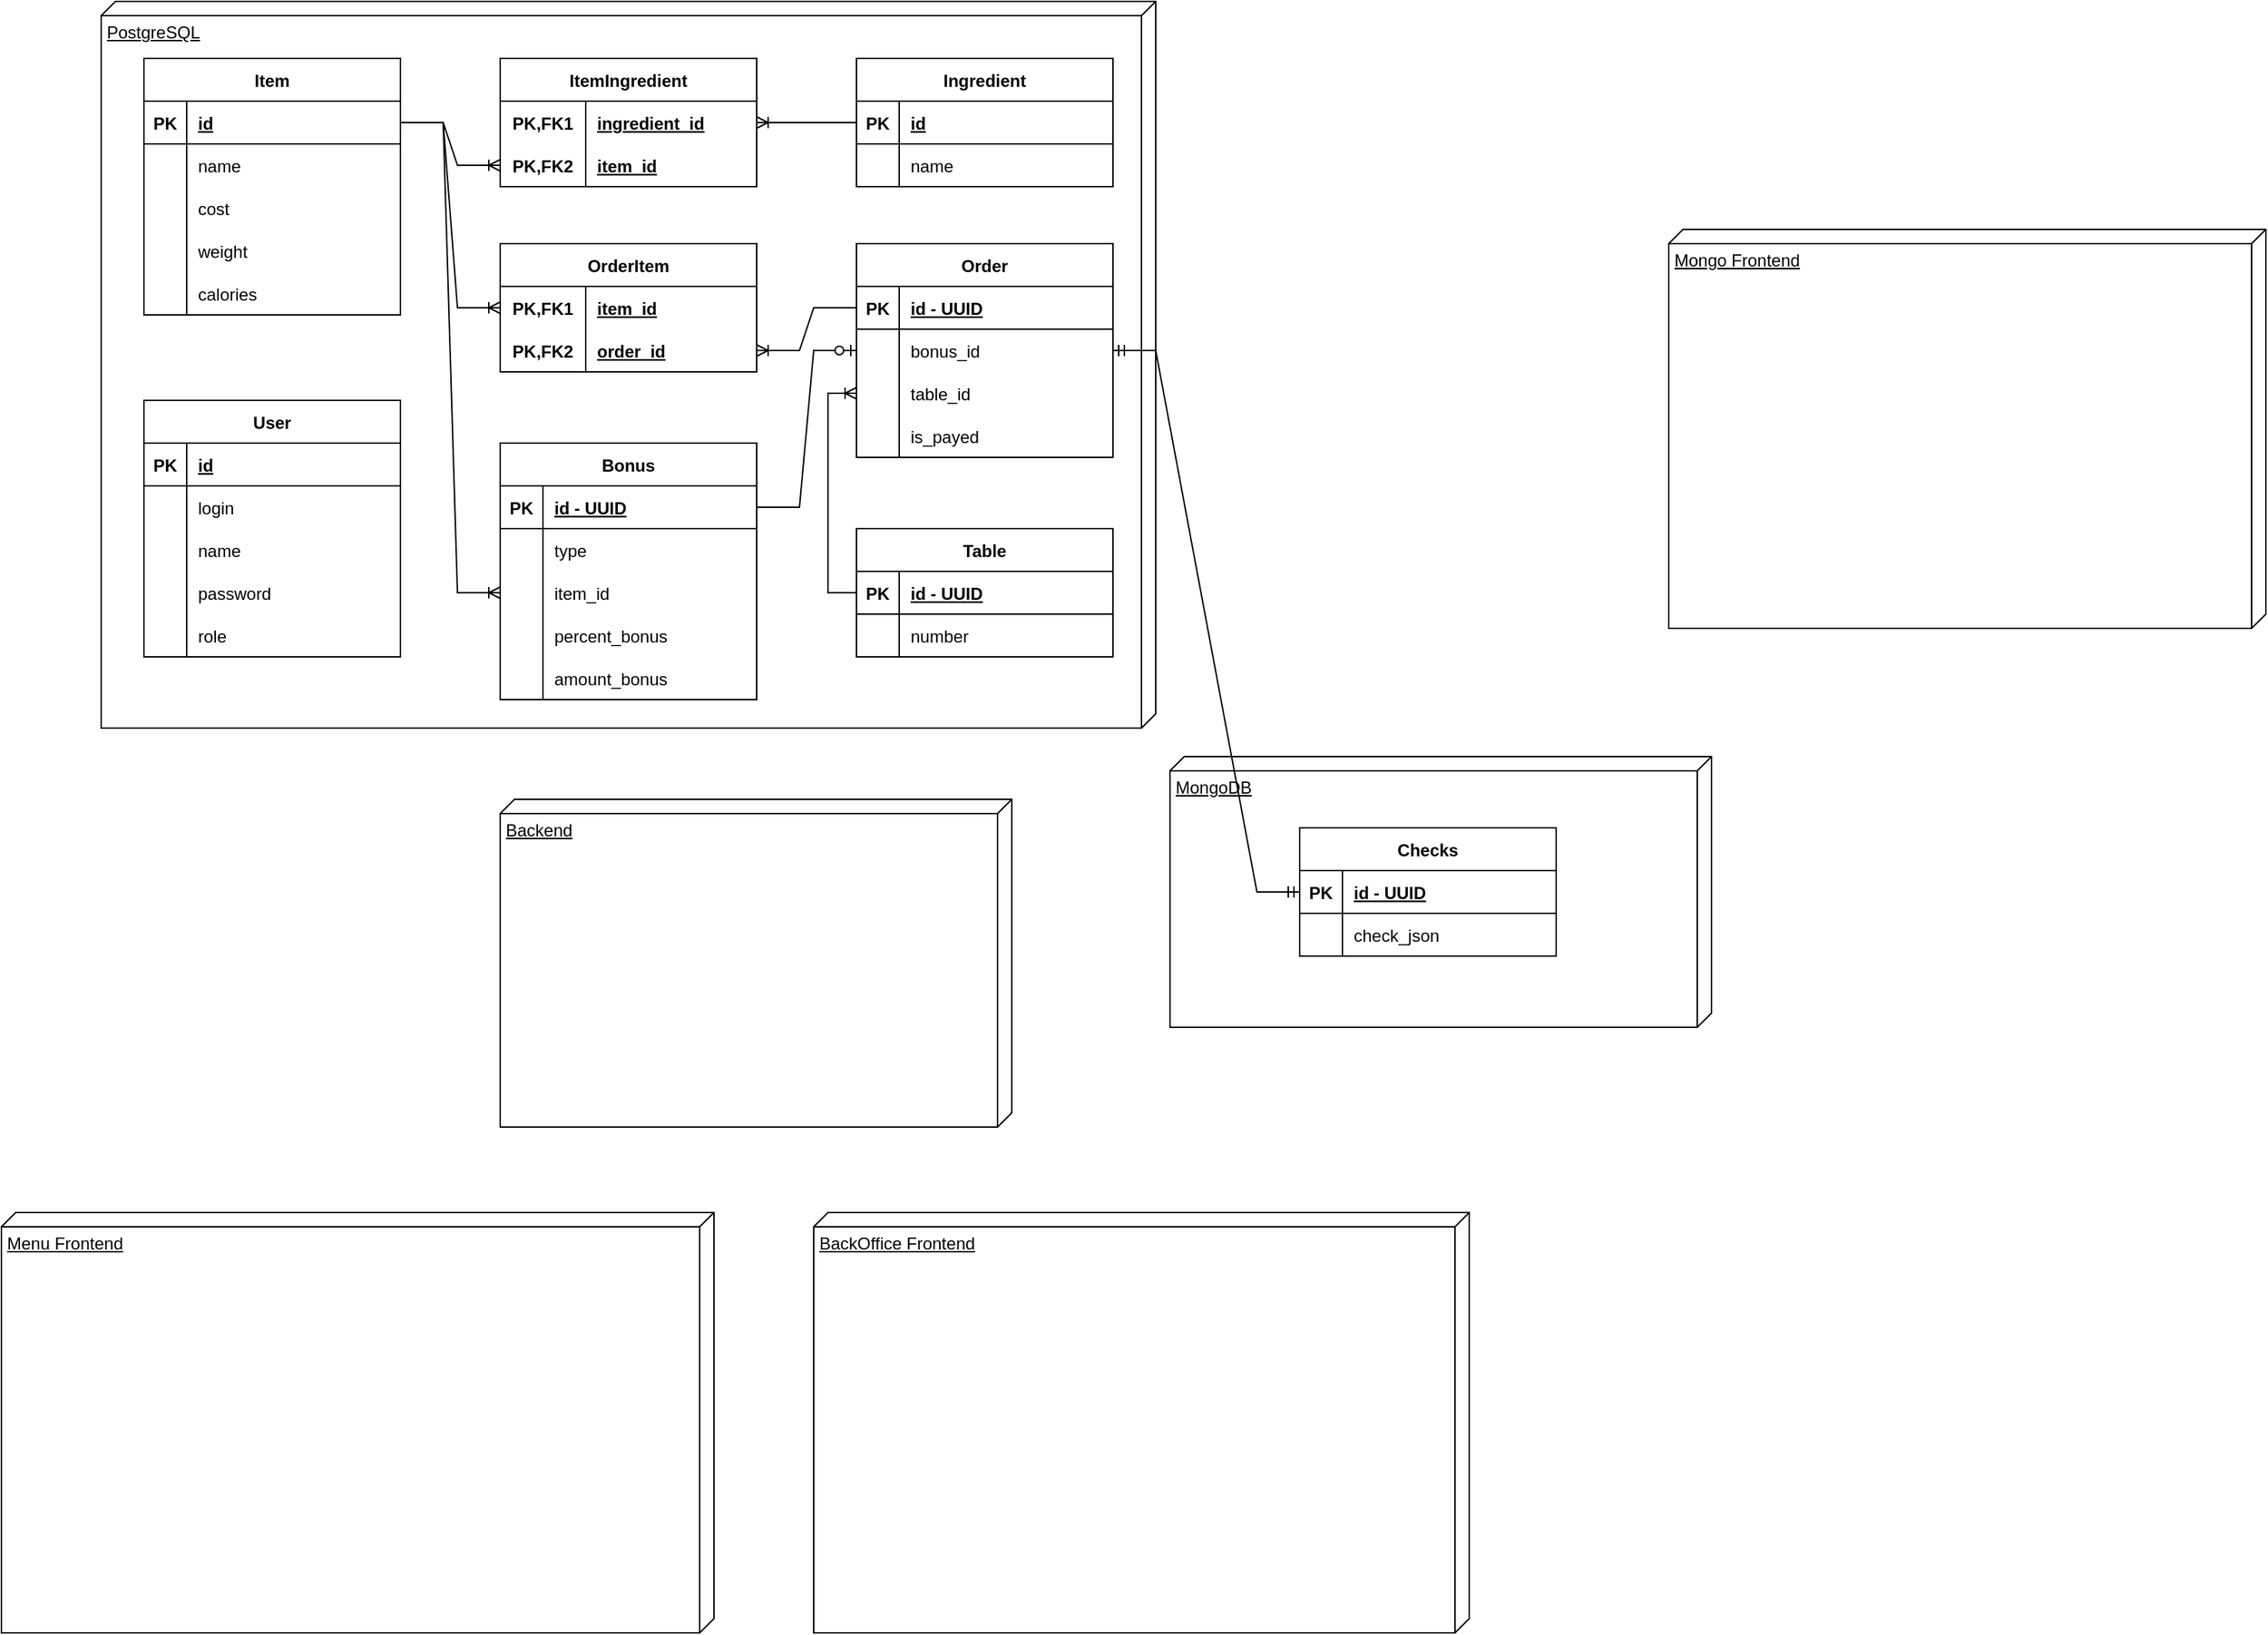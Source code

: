 <mxfile version="20.5.3" type="embed"><diagram id="2FuOuYbOKxJkxP3qoV5E" name="Страница 1"><mxGraphModel dx="1396" dy="2277" grid="1" gridSize="10" guides="1" tooltips="1" connect="1" arrows="1" fold="1" page="1" pageScale="1" pageWidth="827" pageHeight="1169" math="0" shadow="0"><root><mxCell id="0"/><mxCell id="1" parent="0"/><mxCell id="hY6MUc2JKNs0BSD6XdNP-185" value="PostgreSQL" style="verticalAlign=top;align=left;spacingTop=8;spacingLeft=2;spacingRight=12;shape=cube;size=10;direction=south;fontStyle=4;html=1;" parent="1" vertex="1"><mxGeometry x="90" y="-20" width="740" height="510" as="geometry"/></mxCell><mxCell id="hY6MUc2JKNs0BSD6XdNP-1" value="Item" style="shape=table;startSize=30;container=1;collapsible=1;childLayout=tableLayout;fixedRows=1;rowLines=0;fontStyle=1;align=center;resizeLast=1;" parent="1" vertex="1"><mxGeometry x="120" y="20" width="180" height="180" as="geometry"/></mxCell><mxCell id="hY6MUc2JKNs0BSD6XdNP-2" value="" style="shape=tableRow;horizontal=0;startSize=0;swimlaneHead=0;swimlaneBody=0;fillColor=none;collapsible=0;dropTarget=0;points=[[0,0.5],[1,0.5]];portConstraint=eastwest;top=0;left=0;right=0;bottom=1;" parent="hY6MUc2JKNs0BSD6XdNP-1" vertex="1"><mxGeometry y="30" width="180" height="30" as="geometry"/></mxCell><mxCell id="hY6MUc2JKNs0BSD6XdNP-3" value="PK" style="shape=partialRectangle;connectable=0;fillColor=none;top=0;left=0;bottom=0;right=0;fontStyle=1;overflow=hidden;" parent="hY6MUc2JKNs0BSD6XdNP-2" vertex="1"><mxGeometry width="30" height="30" as="geometry"><mxRectangle width="30" height="30" as="alternateBounds"/></mxGeometry></mxCell><mxCell id="hY6MUc2JKNs0BSD6XdNP-4" value="id" style="shape=partialRectangle;connectable=0;fillColor=none;top=0;left=0;bottom=0;right=0;align=left;spacingLeft=6;fontStyle=5;overflow=hidden;" parent="hY6MUc2JKNs0BSD6XdNP-2" vertex="1"><mxGeometry x="30" width="150" height="30" as="geometry"><mxRectangle width="150" height="30" as="alternateBounds"/></mxGeometry></mxCell><mxCell id="hY6MUc2JKNs0BSD6XdNP-5" value="" style="shape=tableRow;horizontal=0;startSize=0;swimlaneHead=0;swimlaneBody=0;fillColor=none;collapsible=0;dropTarget=0;points=[[0,0.5],[1,0.5]];portConstraint=eastwest;top=0;left=0;right=0;bottom=0;" parent="hY6MUc2JKNs0BSD6XdNP-1" vertex="1"><mxGeometry y="60" width="180" height="30" as="geometry"/></mxCell><mxCell id="hY6MUc2JKNs0BSD6XdNP-6" value="" style="shape=partialRectangle;connectable=0;fillColor=none;top=0;left=0;bottom=0;right=0;editable=1;overflow=hidden;" parent="hY6MUc2JKNs0BSD6XdNP-5" vertex="1"><mxGeometry width="30" height="30" as="geometry"><mxRectangle width="30" height="30" as="alternateBounds"/></mxGeometry></mxCell><mxCell id="hY6MUc2JKNs0BSD6XdNP-7" value="name" style="shape=partialRectangle;connectable=0;fillColor=none;top=0;left=0;bottom=0;right=0;align=left;spacingLeft=6;overflow=hidden;" parent="hY6MUc2JKNs0BSD6XdNP-5" vertex="1"><mxGeometry x="30" width="150" height="30" as="geometry"><mxRectangle width="150" height="30" as="alternateBounds"/></mxGeometry></mxCell><mxCell id="hY6MUc2JKNs0BSD6XdNP-8" value="" style="shape=tableRow;horizontal=0;startSize=0;swimlaneHead=0;swimlaneBody=0;fillColor=none;collapsible=0;dropTarget=0;points=[[0,0.5],[1,0.5]];portConstraint=eastwest;top=0;left=0;right=0;bottom=0;" parent="hY6MUc2JKNs0BSD6XdNP-1" vertex="1"><mxGeometry y="90" width="180" height="30" as="geometry"/></mxCell><mxCell id="hY6MUc2JKNs0BSD6XdNP-9" value="" style="shape=partialRectangle;connectable=0;fillColor=none;top=0;left=0;bottom=0;right=0;editable=1;overflow=hidden;" parent="hY6MUc2JKNs0BSD6XdNP-8" vertex="1"><mxGeometry width="30" height="30" as="geometry"><mxRectangle width="30" height="30" as="alternateBounds"/></mxGeometry></mxCell><mxCell id="hY6MUc2JKNs0BSD6XdNP-10" value="cost" style="shape=partialRectangle;connectable=0;fillColor=none;top=0;left=0;bottom=0;right=0;align=left;spacingLeft=6;overflow=hidden;" parent="hY6MUc2JKNs0BSD6XdNP-8" vertex="1"><mxGeometry x="30" width="150" height="30" as="geometry"><mxRectangle width="150" height="30" as="alternateBounds"/></mxGeometry></mxCell><mxCell id="hY6MUc2JKNs0BSD6XdNP-100" value="" style="shape=tableRow;horizontal=0;startSize=0;swimlaneHead=0;swimlaneBody=0;fillColor=none;collapsible=0;dropTarget=0;points=[[0,0.5],[1,0.5]];portConstraint=eastwest;top=0;left=0;right=0;bottom=0;" parent="hY6MUc2JKNs0BSD6XdNP-1" vertex="1"><mxGeometry y="120" width="180" height="30" as="geometry"/></mxCell><mxCell id="hY6MUc2JKNs0BSD6XdNP-101" value="" style="shape=partialRectangle;connectable=0;fillColor=none;top=0;left=0;bottom=0;right=0;editable=1;overflow=hidden;" parent="hY6MUc2JKNs0BSD6XdNP-100" vertex="1"><mxGeometry width="30" height="30" as="geometry"><mxRectangle width="30" height="30" as="alternateBounds"/></mxGeometry></mxCell><mxCell id="hY6MUc2JKNs0BSD6XdNP-102" value="weight" style="shape=partialRectangle;connectable=0;fillColor=none;top=0;left=0;bottom=0;right=0;align=left;spacingLeft=6;overflow=hidden;" parent="hY6MUc2JKNs0BSD6XdNP-100" vertex="1"><mxGeometry x="30" width="150" height="30" as="geometry"><mxRectangle width="150" height="30" as="alternateBounds"/></mxGeometry></mxCell><mxCell id="hY6MUc2JKNs0BSD6XdNP-97" value="" style="shape=tableRow;horizontal=0;startSize=0;swimlaneHead=0;swimlaneBody=0;fillColor=none;collapsible=0;dropTarget=0;points=[[0,0.5],[1,0.5]];portConstraint=eastwest;top=0;left=0;right=0;bottom=0;" parent="hY6MUc2JKNs0BSD6XdNP-1" vertex="1"><mxGeometry y="150" width="180" height="30" as="geometry"/></mxCell><mxCell id="hY6MUc2JKNs0BSD6XdNP-98" value="" style="shape=partialRectangle;connectable=0;fillColor=none;top=0;left=0;bottom=0;right=0;editable=1;overflow=hidden;" parent="hY6MUc2JKNs0BSD6XdNP-97" vertex="1"><mxGeometry width="30" height="30" as="geometry"><mxRectangle width="30" height="30" as="alternateBounds"/></mxGeometry></mxCell><mxCell id="hY6MUc2JKNs0BSD6XdNP-99" value="calories" style="shape=partialRectangle;connectable=0;fillColor=none;top=0;left=0;bottom=0;right=0;align=left;spacingLeft=6;overflow=hidden;" parent="hY6MUc2JKNs0BSD6XdNP-97" vertex="1"><mxGeometry x="30" width="150" height="30" as="geometry"><mxRectangle width="150" height="30" as="alternateBounds"/></mxGeometry></mxCell><mxCell id="hY6MUc2JKNs0BSD6XdNP-27" value="Ingredient" style="shape=table;startSize=30;container=1;collapsible=1;childLayout=tableLayout;fixedRows=1;rowLines=0;fontStyle=1;align=center;resizeLast=1;" parent="1" vertex="1"><mxGeometry x="620" y="20" width="180" height="90" as="geometry"/></mxCell><mxCell id="hY6MUc2JKNs0BSD6XdNP-28" value="" style="shape=tableRow;horizontal=0;startSize=0;swimlaneHead=0;swimlaneBody=0;fillColor=none;collapsible=0;dropTarget=0;points=[[0,0.5],[1,0.5]];portConstraint=eastwest;top=0;left=0;right=0;bottom=1;" parent="hY6MUc2JKNs0BSD6XdNP-27" vertex="1"><mxGeometry y="30" width="180" height="30" as="geometry"/></mxCell><mxCell id="hY6MUc2JKNs0BSD6XdNP-29" value="PK" style="shape=partialRectangle;connectable=0;fillColor=none;top=0;left=0;bottom=0;right=0;fontStyle=1;overflow=hidden;" parent="hY6MUc2JKNs0BSD6XdNP-28" vertex="1"><mxGeometry width="30" height="30" as="geometry"><mxRectangle width="30" height="30" as="alternateBounds"/></mxGeometry></mxCell><mxCell id="hY6MUc2JKNs0BSD6XdNP-30" value="id" style="shape=partialRectangle;connectable=0;fillColor=none;top=0;left=0;bottom=0;right=0;align=left;spacingLeft=6;fontStyle=5;overflow=hidden;" parent="hY6MUc2JKNs0BSD6XdNP-28" vertex="1"><mxGeometry x="30" width="150" height="30" as="geometry"><mxRectangle width="150" height="30" as="alternateBounds"/></mxGeometry></mxCell><mxCell id="hY6MUc2JKNs0BSD6XdNP-31" value="" style="shape=tableRow;horizontal=0;startSize=0;swimlaneHead=0;swimlaneBody=0;fillColor=none;collapsible=0;dropTarget=0;points=[[0,0.5],[1,0.5]];portConstraint=eastwest;top=0;left=0;right=0;bottom=0;" parent="hY6MUc2JKNs0BSD6XdNP-27" vertex="1"><mxGeometry y="60" width="180" height="30" as="geometry"/></mxCell><mxCell id="hY6MUc2JKNs0BSD6XdNP-32" value="" style="shape=partialRectangle;connectable=0;fillColor=none;top=0;left=0;bottom=0;right=0;editable=1;overflow=hidden;" parent="hY6MUc2JKNs0BSD6XdNP-31" vertex="1"><mxGeometry width="30" height="30" as="geometry"><mxRectangle width="30" height="30" as="alternateBounds"/></mxGeometry></mxCell><mxCell id="hY6MUc2JKNs0BSD6XdNP-33" value="name" style="shape=partialRectangle;connectable=0;fillColor=none;top=0;left=0;bottom=0;right=0;align=left;spacingLeft=6;overflow=hidden;" parent="hY6MUc2JKNs0BSD6XdNP-31" vertex="1"><mxGeometry x="30" width="150" height="30" as="geometry"><mxRectangle width="150" height="30" as="alternateBounds"/></mxGeometry></mxCell><mxCell id="hY6MUc2JKNs0BSD6XdNP-40" value="ItemIngredient" style="shape=table;startSize=30;container=1;collapsible=1;childLayout=tableLayout;fixedRows=1;rowLines=0;fontStyle=1;align=center;resizeLast=1;" parent="1" vertex="1"><mxGeometry x="370" y="20" width="180" height="90" as="geometry"/></mxCell><mxCell id="hY6MUc2JKNs0BSD6XdNP-41" value="" style="shape=tableRow;horizontal=0;startSize=0;swimlaneHead=0;swimlaneBody=0;fillColor=none;collapsible=0;dropTarget=0;points=[[0,0.5],[1,0.5]];portConstraint=eastwest;top=0;left=0;right=0;bottom=0;" parent="hY6MUc2JKNs0BSD6XdNP-40" vertex="1"><mxGeometry y="30" width="180" height="30" as="geometry"/></mxCell><mxCell id="hY6MUc2JKNs0BSD6XdNP-42" value="PK,FK1" style="shape=partialRectangle;connectable=0;fillColor=none;top=0;left=0;bottom=0;right=0;fontStyle=1;overflow=hidden;" parent="hY6MUc2JKNs0BSD6XdNP-41" vertex="1"><mxGeometry width="60" height="30" as="geometry"><mxRectangle width="60" height="30" as="alternateBounds"/></mxGeometry></mxCell><mxCell id="hY6MUc2JKNs0BSD6XdNP-43" value="ingredient_id" style="shape=partialRectangle;connectable=0;fillColor=none;top=0;left=0;bottom=0;right=0;align=left;spacingLeft=6;fontStyle=5;overflow=hidden;" parent="hY6MUc2JKNs0BSD6XdNP-41" vertex="1"><mxGeometry x="60" width="120" height="30" as="geometry"><mxRectangle width="120" height="30" as="alternateBounds"/></mxGeometry></mxCell><mxCell id="hY6MUc2JKNs0BSD6XdNP-44" value="" style="shape=tableRow;horizontal=0;startSize=0;swimlaneHead=0;swimlaneBody=0;fillColor=none;collapsible=0;dropTarget=0;points=[[0,0.5],[1,0.5]];portConstraint=eastwest;top=0;left=0;right=0;bottom=1;" parent="hY6MUc2JKNs0BSD6XdNP-40" vertex="1"><mxGeometry y="60" width="180" height="30" as="geometry"/></mxCell><mxCell id="hY6MUc2JKNs0BSD6XdNP-45" value="PK,FK2" style="shape=partialRectangle;connectable=0;fillColor=none;top=0;left=0;bottom=0;right=0;fontStyle=1;overflow=hidden;" parent="hY6MUc2JKNs0BSD6XdNP-44" vertex="1"><mxGeometry width="60" height="30" as="geometry"><mxRectangle width="60" height="30" as="alternateBounds"/></mxGeometry></mxCell><mxCell id="hY6MUc2JKNs0BSD6XdNP-46" value="item_id" style="shape=partialRectangle;connectable=0;fillColor=none;top=0;left=0;bottom=0;right=0;align=left;spacingLeft=6;fontStyle=5;overflow=hidden;" parent="hY6MUc2JKNs0BSD6XdNP-44" vertex="1"><mxGeometry x="60" width="120" height="30" as="geometry"><mxRectangle width="120" height="30" as="alternateBounds"/></mxGeometry></mxCell><mxCell id="hY6MUc2JKNs0BSD6XdNP-53" value="" style="edgeStyle=entityRelationEdgeStyle;fontSize=12;html=1;endArrow=ERoneToMany;rounded=0;entryX=0;entryY=0.5;entryDx=0;entryDy=0;exitX=1;exitY=0.5;exitDx=0;exitDy=0;" parent="1" source="hY6MUc2JKNs0BSD6XdNP-2" target="hY6MUc2JKNs0BSD6XdNP-44" edge="1"><mxGeometry width="100" height="100" relative="1" as="geometry"><mxPoint x="390" y="290" as="sourcePoint"/><mxPoint x="490" y="190" as="targetPoint"/></mxGeometry></mxCell><mxCell id="hY6MUc2JKNs0BSD6XdNP-54" value="" style="edgeStyle=entityRelationEdgeStyle;fontSize=12;html=1;endArrow=ERoneToMany;rounded=0;entryX=1;entryY=0.5;entryDx=0;entryDy=0;exitX=0;exitY=0.5;exitDx=0;exitDy=0;" parent="1" source="hY6MUc2JKNs0BSD6XdNP-28" target="hY6MUc2JKNs0BSD6XdNP-41" edge="1"><mxGeometry width="100" height="100" relative="1" as="geometry"><mxPoint x="560" y="300" as="sourcePoint"/><mxPoint x="660" y="200" as="targetPoint"/></mxGeometry></mxCell><mxCell id="hY6MUc2JKNs0BSD6XdNP-55" value="User" style="shape=table;startSize=30;container=1;collapsible=1;childLayout=tableLayout;fixedRows=1;rowLines=0;fontStyle=1;align=center;resizeLast=1;" parent="1" vertex="1"><mxGeometry x="120" y="260" width="180" height="180" as="geometry"/></mxCell><mxCell id="hY6MUc2JKNs0BSD6XdNP-68" value="" style="shape=tableRow;horizontal=0;startSize=0;swimlaneHead=0;swimlaneBody=0;fillColor=none;collapsible=0;dropTarget=0;points=[[0,0.5],[1,0.5]];portConstraint=eastwest;top=0;left=0;right=0;bottom=1;" parent="hY6MUc2JKNs0BSD6XdNP-55" vertex="1"><mxGeometry y="30" width="180" height="30" as="geometry"/></mxCell><mxCell id="hY6MUc2JKNs0BSD6XdNP-69" value="PK" style="shape=partialRectangle;connectable=0;fillColor=none;top=0;left=0;bottom=0;right=0;fontStyle=1;overflow=hidden;" parent="hY6MUc2JKNs0BSD6XdNP-68" vertex="1"><mxGeometry width="30" height="30" as="geometry"><mxRectangle width="30" height="30" as="alternateBounds"/></mxGeometry></mxCell><mxCell id="hY6MUc2JKNs0BSD6XdNP-70" value="id" style="shape=partialRectangle;connectable=0;fillColor=none;top=0;left=0;bottom=0;right=0;align=left;spacingLeft=6;fontStyle=5;overflow=hidden;" parent="hY6MUc2JKNs0BSD6XdNP-68" vertex="1"><mxGeometry x="30" width="150" height="30" as="geometry"><mxRectangle width="150" height="30" as="alternateBounds"/></mxGeometry></mxCell><mxCell id="hY6MUc2JKNs0BSD6XdNP-217" value="" style="shape=tableRow;horizontal=0;startSize=0;swimlaneHead=0;swimlaneBody=0;fillColor=none;collapsible=0;dropTarget=0;points=[[0,0.5],[1,0.5]];portConstraint=eastwest;top=0;left=0;right=0;bottom=0;" parent="hY6MUc2JKNs0BSD6XdNP-55" vertex="1"><mxGeometry y="60" width="180" height="30" as="geometry"/></mxCell><mxCell id="hY6MUc2JKNs0BSD6XdNP-218" value="" style="shape=partialRectangle;connectable=0;fillColor=none;top=0;left=0;bottom=0;right=0;editable=1;overflow=hidden;" parent="hY6MUc2JKNs0BSD6XdNP-217" vertex="1"><mxGeometry width="30" height="30" as="geometry"><mxRectangle width="30" height="30" as="alternateBounds"/></mxGeometry></mxCell><mxCell id="hY6MUc2JKNs0BSD6XdNP-219" value="login" style="shape=partialRectangle;connectable=0;fillColor=none;top=0;left=0;bottom=0;right=0;align=left;spacingLeft=6;overflow=hidden;" parent="hY6MUc2JKNs0BSD6XdNP-217" vertex="1"><mxGeometry x="30" width="150" height="30" as="geometry"><mxRectangle width="150" height="30" as="alternateBounds"/></mxGeometry></mxCell><mxCell id="hY6MUc2JKNs0BSD6XdNP-65" value="" style="shape=tableRow;horizontal=0;startSize=0;swimlaneHead=0;swimlaneBody=0;fillColor=none;collapsible=0;dropTarget=0;points=[[0,0.5],[1,0.5]];portConstraint=eastwest;top=0;left=0;right=0;bottom=0;" parent="hY6MUc2JKNs0BSD6XdNP-55" vertex="1"><mxGeometry y="90" width="180" height="30" as="geometry"/></mxCell><mxCell id="hY6MUc2JKNs0BSD6XdNP-66" value="" style="shape=partialRectangle;connectable=0;fillColor=none;top=0;left=0;bottom=0;right=0;editable=1;overflow=hidden;" parent="hY6MUc2JKNs0BSD6XdNP-65" vertex="1"><mxGeometry width="30" height="30" as="geometry"><mxRectangle width="30" height="30" as="alternateBounds"/></mxGeometry></mxCell><mxCell id="hY6MUc2JKNs0BSD6XdNP-67" value="name" style="shape=partialRectangle;connectable=0;fillColor=none;top=0;left=0;bottom=0;right=0;align=left;spacingLeft=6;overflow=hidden;" parent="hY6MUc2JKNs0BSD6XdNP-65" vertex="1"><mxGeometry x="30" width="150" height="30" as="geometry"><mxRectangle width="150" height="30" as="alternateBounds"/></mxGeometry></mxCell><mxCell id="hY6MUc2JKNs0BSD6XdNP-59" value="" style="shape=tableRow;horizontal=0;startSize=0;swimlaneHead=0;swimlaneBody=0;fillColor=none;collapsible=0;dropTarget=0;points=[[0,0.5],[1,0.5]];portConstraint=eastwest;top=0;left=0;right=0;bottom=0;" parent="hY6MUc2JKNs0BSD6XdNP-55" vertex="1"><mxGeometry y="120" width="180" height="30" as="geometry"/></mxCell><mxCell id="hY6MUc2JKNs0BSD6XdNP-60" value="" style="shape=partialRectangle;connectable=0;fillColor=none;top=0;left=0;bottom=0;right=0;editable=1;overflow=hidden;" parent="hY6MUc2JKNs0BSD6XdNP-59" vertex="1"><mxGeometry width="30" height="30" as="geometry"><mxRectangle width="30" height="30" as="alternateBounds"/></mxGeometry></mxCell><mxCell id="hY6MUc2JKNs0BSD6XdNP-61" value="password" style="shape=partialRectangle;connectable=0;fillColor=none;top=0;left=0;bottom=0;right=0;align=left;spacingLeft=6;overflow=hidden;" parent="hY6MUc2JKNs0BSD6XdNP-59" vertex="1"><mxGeometry x="30" width="150" height="30" as="geometry"><mxRectangle width="150" height="30" as="alternateBounds"/></mxGeometry></mxCell><mxCell id="hY6MUc2JKNs0BSD6XdNP-62" value="" style="shape=tableRow;horizontal=0;startSize=0;swimlaneHead=0;swimlaneBody=0;fillColor=none;collapsible=0;dropTarget=0;points=[[0,0.5],[1,0.5]];portConstraint=eastwest;top=0;left=0;right=0;bottom=0;" parent="hY6MUc2JKNs0BSD6XdNP-55" vertex="1"><mxGeometry y="150" width="180" height="30" as="geometry"/></mxCell><mxCell id="hY6MUc2JKNs0BSD6XdNP-63" value="" style="shape=partialRectangle;connectable=0;fillColor=none;top=0;left=0;bottom=0;right=0;editable=1;overflow=hidden;" parent="hY6MUc2JKNs0BSD6XdNP-62" vertex="1"><mxGeometry width="30" height="30" as="geometry"><mxRectangle width="30" height="30" as="alternateBounds"/></mxGeometry></mxCell><mxCell id="hY6MUc2JKNs0BSD6XdNP-64" value="role" style="shape=partialRectangle;connectable=0;fillColor=none;top=0;left=0;bottom=0;right=0;align=left;spacingLeft=6;overflow=hidden;" parent="hY6MUc2JKNs0BSD6XdNP-62" vertex="1"><mxGeometry x="30" width="150" height="30" as="geometry"><mxRectangle width="150" height="30" as="alternateBounds"/></mxGeometry></mxCell><mxCell id="hY6MUc2JKNs0BSD6XdNP-84" value="Order" style="shape=table;startSize=30;container=1;collapsible=1;childLayout=tableLayout;fixedRows=1;rowLines=0;fontStyle=1;align=center;resizeLast=1;" parent="1" vertex="1"><mxGeometry x="620" y="150" width="180" height="150" as="geometry"/></mxCell><mxCell id="hY6MUc2JKNs0BSD6XdNP-85" value="" style="shape=tableRow;horizontal=0;startSize=0;swimlaneHead=0;swimlaneBody=0;fillColor=none;collapsible=0;dropTarget=0;points=[[0,0.5],[1,0.5]];portConstraint=eastwest;top=0;left=0;right=0;bottom=1;" parent="hY6MUc2JKNs0BSD6XdNP-84" vertex="1"><mxGeometry y="30" width="180" height="30" as="geometry"/></mxCell><mxCell id="hY6MUc2JKNs0BSD6XdNP-86" value="PK" style="shape=partialRectangle;connectable=0;fillColor=none;top=0;left=0;bottom=0;right=0;fontStyle=1;overflow=hidden;" parent="hY6MUc2JKNs0BSD6XdNP-85" vertex="1"><mxGeometry width="30" height="30" as="geometry"><mxRectangle width="30" height="30" as="alternateBounds"/></mxGeometry></mxCell><mxCell id="hY6MUc2JKNs0BSD6XdNP-87" value="id - UUID" style="shape=partialRectangle;connectable=0;fillColor=none;top=0;left=0;bottom=0;right=0;align=left;spacingLeft=6;fontStyle=5;overflow=hidden;" parent="hY6MUc2JKNs0BSD6XdNP-85" vertex="1"><mxGeometry x="30" width="150" height="30" as="geometry"><mxRectangle width="150" height="30" as="alternateBounds"/></mxGeometry></mxCell><mxCell id="hY6MUc2JKNs0BSD6XdNP-180" value="" style="shape=tableRow;horizontal=0;startSize=0;swimlaneHead=0;swimlaneBody=0;fillColor=none;collapsible=0;dropTarget=0;points=[[0,0.5],[1,0.5]];portConstraint=eastwest;top=0;left=0;right=0;bottom=0;" parent="hY6MUc2JKNs0BSD6XdNP-84" vertex="1"><mxGeometry y="60" width="180" height="30" as="geometry"/></mxCell><mxCell id="hY6MUc2JKNs0BSD6XdNP-181" value="" style="shape=partialRectangle;connectable=0;fillColor=none;top=0;left=0;bottom=0;right=0;editable=1;overflow=hidden;" parent="hY6MUc2JKNs0BSD6XdNP-180" vertex="1"><mxGeometry width="30" height="30" as="geometry"><mxRectangle width="30" height="30" as="alternateBounds"/></mxGeometry></mxCell><mxCell id="hY6MUc2JKNs0BSD6XdNP-182" value="bonus_id" style="shape=partialRectangle;connectable=0;fillColor=none;top=0;left=0;bottom=0;right=0;align=left;spacingLeft=6;overflow=hidden;" parent="hY6MUc2JKNs0BSD6XdNP-180" vertex="1"><mxGeometry x="30" width="150" height="30" as="geometry"><mxRectangle width="150" height="30" as="alternateBounds"/></mxGeometry></mxCell><mxCell id="hY6MUc2JKNs0BSD6XdNP-220" value="" style="shape=tableRow;horizontal=0;startSize=0;swimlaneHead=0;swimlaneBody=0;fillColor=none;collapsible=0;dropTarget=0;points=[[0,0.5],[1,0.5]];portConstraint=eastwest;top=0;left=0;right=0;bottom=0;" parent="hY6MUc2JKNs0BSD6XdNP-84" vertex="1"><mxGeometry y="90" width="180" height="30" as="geometry"/></mxCell><mxCell id="hY6MUc2JKNs0BSD6XdNP-221" value="" style="shape=partialRectangle;connectable=0;fillColor=none;top=0;left=0;bottom=0;right=0;editable=1;overflow=hidden;" parent="hY6MUc2JKNs0BSD6XdNP-220" vertex="1"><mxGeometry width="30" height="30" as="geometry"><mxRectangle width="30" height="30" as="alternateBounds"/></mxGeometry></mxCell><mxCell id="hY6MUc2JKNs0BSD6XdNP-222" value="table_id" style="shape=partialRectangle;connectable=0;fillColor=none;top=0;left=0;bottom=0;right=0;align=left;spacingLeft=6;overflow=hidden;" parent="hY6MUc2JKNs0BSD6XdNP-220" vertex="1"><mxGeometry x="30" width="150" height="30" as="geometry"><mxRectangle width="150" height="30" as="alternateBounds"/></mxGeometry></mxCell><mxCell id="hY6MUc2JKNs0BSD6XdNP-88" value="" style="shape=tableRow;horizontal=0;startSize=0;swimlaneHead=0;swimlaneBody=0;fillColor=none;collapsible=0;dropTarget=0;points=[[0,0.5],[1,0.5]];portConstraint=eastwest;top=0;left=0;right=0;bottom=0;" parent="hY6MUc2JKNs0BSD6XdNP-84" vertex="1"><mxGeometry y="120" width="180" height="30" as="geometry"/></mxCell><mxCell id="hY6MUc2JKNs0BSD6XdNP-89" value="" style="shape=partialRectangle;connectable=0;fillColor=none;top=0;left=0;bottom=0;right=0;editable=1;overflow=hidden;" parent="hY6MUc2JKNs0BSD6XdNP-88" vertex="1"><mxGeometry width="30" height="30" as="geometry"><mxRectangle width="30" height="30" as="alternateBounds"/></mxGeometry></mxCell><mxCell id="hY6MUc2JKNs0BSD6XdNP-90" value="is_payed" style="shape=partialRectangle;connectable=0;fillColor=none;top=0;left=0;bottom=0;right=0;align=left;spacingLeft=6;overflow=hidden;" parent="hY6MUc2JKNs0BSD6XdNP-88" vertex="1"><mxGeometry x="30" width="150" height="30" as="geometry"><mxRectangle width="150" height="30" as="alternateBounds"/></mxGeometry></mxCell><mxCell id="hY6MUc2JKNs0BSD6XdNP-122" value="OrderItem" style="shape=table;startSize=30;container=1;collapsible=1;childLayout=tableLayout;fixedRows=1;rowLines=0;fontStyle=1;align=center;resizeLast=1;" parent="1" vertex="1"><mxGeometry x="370" y="150" width="180" height="90" as="geometry"/></mxCell><mxCell id="hY6MUc2JKNs0BSD6XdNP-123" value="" style="shape=tableRow;horizontal=0;startSize=0;swimlaneHead=0;swimlaneBody=0;fillColor=none;collapsible=0;dropTarget=0;points=[[0,0.5],[1,0.5]];portConstraint=eastwest;top=0;left=0;right=0;bottom=0;" parent="hY6MUc2JKNs0BSD6XdNP-122" vertex="1"><mxGeometry y="30" width="180" height="30" as="geometry"/></mxCell><mxCell id="hY6MUc2JKNs0BSD6XdNP-124" value="PK,FK1" style="shape=partialRectangle;connectable=0;fillColor=none;top=0;left=0;bottom=0;right=0;fontStyle=1;overflow=hidden;" parent="hY6MUc2JKNs0BSD6XdNP-123" vertex="1"><mxGeometry width="60" height="30" as="geometry"><mxRectangle width="60" height="30" as="alternateBounds"/></mxGeometry></mxCell><mxCell id="hY6MUc2JKNs0BSD6XdNP-125" value="item_id" style="shape=partialRectangle;connectable=0;fillColor=none;top=0;left=0;bottom=0;right=0;align=left;spacingLeft=6;fontStyle=5;overflow=hidden;" parent="hY6MUc2JKNs0BSD6XdNP-123" vertex="1"><mxGeometry x="60" width="120" height="30" as="geometry"><mxRectangle width="120" height="30" as="alternateBounds"/></mxGeometry></mxCell><mxCell id="hY6MUc2JKNs0BSD6XdNP-126" value="" style="shape=tableRow;horizontal=0;startSize=0;swimlaneHead=0;swimlaneBody=0;fillColor=none;collapsible=0;dropTarget=0;points=[[0,0.5],[1,0.5]];portConstraint=eastwest;top=0;left=0;right=0;bottom=1;" parent="hY6MUc2JKNs0BSD6XdNP-122" vertex="1"><mxGeometry y="60" width="180" height="30" as="geometry"/></mxCell><mxCell id="hY6MUc2JKNs0BSD6XdNP-127" value="PK,FK2" style="shape=partialRectangle;connectable=0;fillColor=none;top=0;left=0;bottom=0;right=0;fontStyle=1;overflow=hidden;" parent="hY6MUc2JKNs0BSD6XdNP-126" vertex="1"><mxGeometry width="60" height="30" as="geometry"><mxRectangle width="60" height="30" as="alternateBounds"/></mxGeometry></mxCell><mxCell id="hY6MUc2JKNs0BSD6XdNP-128" value="order_id" style="shape=partialRectangle;connectable=0;fillColor=none;top=0;left=0;bottom=0;right=0;align=left;spacingLeft=6;fontStyle=5;overflow=hidden;" parent="hY6MUc2JKNs0BSD6XdNP-126" vertex="1"><mxGeometry x="60" width="120" height="30" as="geometry"><mxRectangle width="120" height="30" as="alternateBounds"/></mxGeometry></mxCell><mxCell id="hY6MUc2JKNs0BSD6XdNP-135" value="" style="edgeStyle=entityRelationEdgeStyle;fontSize=12;html=1;endArrow=ERoneToMany;rounded=0;entryX=0;entryY=0.5;entryDx=0;entryDy=0;exitX=1;exitY=0.5;exitDx=0;exitDy=0;" parent="1" source="hY6MUc2JKNs0BSD6XdNP-2" target="hY6MUc2JKNs0BSD6XdNP-123" edge="1"><mxGeometry width="100" height="100" relative="1" as="geometry"><mxPoint x="340" y="430" as="sourcePoint"/><mxPoint x="440" y="330" as="targetPoint"/></mxGeometry></mxCell><mxCell id="hY6MUc2JKNs0BSD6XdNP-136" value="" style="edgeStyle=entityRelationEdgeStyle;fontSize=12;html=1;endArrow=ERoneToMany;rounded=0;entryX=1;entryY=0.5;entryDx=0;entryDy=0;exitX=0;exitY=0.5;exitDx=0;exitDy=0;" parent="1" source="hY6MUc2JKNs0BSD6XdNP-85" target="hY6MUc2JKNs0BSD6XdNP-126" edge="1"><mxGeometry width="100" height="100" relative="1" as="geometry"><mxPoint x="500" y="450" as="sourcePoint"/><mxPoint x="600" y="350" as="targetPoint"/></mxGeometry></mxCell><mxCell id="hY6MUc2JKNs0BSD6XdNP-163" value="Bonus" style="shape=table;startSize=30;container=1;collapsible=1;childLayout=tableLayout;fixedRows=1;rowLines=0;fontStyle=1;align=center;resizeLast=1;" parent="1" vertex="1"><mxGeometry x="370" y="290" width="180" height="180" as="geometry"/></mxCell><mxCell id="hY6MUc2JKNs0BSD6XdNP-164" value="" style="shape=tableRow;horizontal=0;startSize=0;swimlaneHead=0;swimlaneBody=0;fillColor=none;collapsible=0;dropTarget=0;points=[[0,0.5],[1,0.5]];portConstraint=eastwest;top=0;left=0;right=0;bottom=1;" parent="hY6MUc2JKNs0BSD6XdNP-163" vertex="1"><mxGeometry y="30" width="180" height="30" as="geometry"/></mxCell><mxCell id="hY6MUc2JKNs0BSD6XdNP-165" value="PK" style="shape=partialRectangle;connectable=0;fillColor=none;top=0;left=0;bottom=0;right=0;fontStyle=1;overflow=hidden;" parent="hY6MUc2JKNs0BSD6XdNP-164" vertex="1"><mxGeometry width="30" height="30" as="geometry"><mxRectangle width="30" height="30" as="alternateBounds"/></mxGeometry></mxCell><mxCell id="hY6MUc2JKNs0BSD6XdNP-166" value="id - UUID" style="shape=partialRectangle;connectable=0;fillColor=none;top=0;left=0;bottom=0;right=0;align=left;spacingLeft=6;fontStyle=5;overflow=hidden;" parent="hY6MUc2JKNs0BSD6XdNP-164" vertex="1"><mxGeometry x="30" width="150" height="30" as="geometry"><mxRectangle width="150" height="30" as="alternateBounds"/></mxGeometry></mxCell><mxCell id="hY6MUc2JKNs0BSD6XdNP-167" value="" style="shape=tableRow;horizontal=0;startSize=0;swimlaneHead=0;swimlaneBody=0;fillColor=none;collapsible=0;dropTarget=0;points=[[0,0.5],[1,0.5]];portConstraint=eastwest;top=0;left=0;right=0;bottom=0;" parent="hY6MUc2JKNs0BSD6XdNP-163" vertex="1"><mxGeometry y="60" width="180" height="30" as="geometry"/></mxCell><mxCell id="hY6MUc2JKNs0BSD6XdNP-168" value="" style="shape=partialRectangle;connectable=0;fillColor=none;top=0;left=0;bottom=0;right=0;editable=1;overflow=hidden;" parent="hY6MUc2JKNs0BSD6XdNP-167" vertex="1"><mxGeometry width="30" height="30" as="geometry"><mxRectangle width="30" height="30" as="alternateBounds"/></mxGeometry></mxCell><mxCell id="hY6MUc2JKNs0BSD6XdNP-169" value="type" style="shape=partialRectangle;connectable=0;fillColor=none;top=0;left=0;bottom=0;right=0;align=left;spacingLeft=6;overflow=hidden;" parent="hY6MUc2JKNs0BSD6XdNP-167" vertex="1"><mxGeometry x="30" width="150" height="30" as="geometry"><mxRectangle width="150" height="30" as="alternateBounds"/></mxGeometry></mxCell><mxCell id="hY6MUc2JKNs0BSD6XdNP-170" value="" style="shape=tableRow;horizontal=0;startSize=0;swimlaneHead=0;swimlaneBody=0;fillColor=none;collapsible=0;dropTarget=0;points=[[0,0.5],[1,0.5]];portConstraint=eastwest;top=0;left=0;right=0;bottom=0;" parent="hY6MUc2JKNs0BSD6XdNP-163" vertex="1"><mxGeometry y="90" width="180" height="30" as="geometry"/></mxCell><mxCell id="hY6MUc2JKNs0BSD6XdNP-171" value="" style="shape=partialRectangle;connectable=0;fillColor=none;top=0;left=0;bottom=0;right=0;editable=1;overflow=hidden;" parent="hY6MUc2JKNs0BSD6XdNP-170" vertex="1"><mxGeometry width="30" height="30" as="geometry"><mxRectangle width="30" height="30" as="alternateBounds"/></mxGeometry></mxCell><mxCell id="hY6MUc2JKNs0BSD6XdNP-172" value="item_id" style="shape=partialRectangle;connectable=0;fillColor=none;top=0;left=0;bottom=0;right=0;align=left;spacingLeft=6;overflow=hidden;" parent="hY6MUc2JKNs0BSD6XdNP-170" vertex="1"><mxGeometry x="30" width="150" height="30" as="geometry"><mxRectangle width="150" height="30" as="alternateBounds"/></mxGeometry></mxCell><mxCell id="hY6MUc2JKNs0BSD6XdNP-173" value="" style="shape=tableRow;horizontal=0;startSize=0;swimlaneHead=0;swimlaneBody=0;fillColor=none;collapsible=0;dropTarget=0;points=[[0,0.5],[1,0.5]];portConstraint=eastwest;top=0;left=0;right=0;bottom=0;" parent="hY6MUc2JKNs0BSD6XdNP-163" vertex="1"><mxGeometry y="120" width="180" height="30" as="geometry"/></mxCell><mxCell id="hY6MUc2JKNs0BSD6XdNP-174" value="" style="shape=partialRectangle;connectable=0;fillColor=none;top=0;left=0;bottom=0;right=0;editable=1;overflow=hidden;" parent="hY6MUc2JKNs0BSD6XdNP-173" vertex="1"><mxGeometry width="30" height="30" as="geometry"><mxRectangle width="30" height="30" as="alternateBounds"/></mxGeometry></mxCell><mxCell id="hY6MUc2JKNs0BSD6XdNP-175" value="percent_bonus" style="shape=partialRectangle;connectable=0;fillColor=none;top=0;left=0;bottom=0;right=0;align=left;spacingLeft=6;overflow=hidden;" parent="hY6MUc2JKNs0BSD6XdNP-173" vertex="1"><mxGeometry x="30" width="150" height="30" as="geometry"><mxRectangle width="150" height="30" as="alternateBounds"/></mxGeometry></mxCell><mxCell id="hY6MUc2JKNs0BSD6XdNP-176" value="" style="shape=tableRow;horizontal=0;startSize=0;swimlaneHead=0;swimlaneBody=0;fillColor=none;collapsible=0;dropTarget=0;points=[[0,0.5],[1,0.5]];portConstraint=eastwest;top=0;left=0;right=0;bottom=0;" parent="hY6MUc2JKNs0BSD6XdNP-163" vertex="1"><mxGeometry y="150" width="180" height="30" as="geometry"/></mxCell><mxCell id="hY6MUc2JKNs0BSD6XdNP-177" value="" style="shape=partialRectangle;connectable=0;fillColor=none;top=0;left=0;bottom=0;right=0;editable=1;overflow=hidden;" parent="hY6MUc2JKNs0BSD6XdNP-176" vertex="1"><mxGeometry width="30" height="30" as="geometry"><mxRectangle width="30" height="30" as="alternateBounds"/></mxGeometry></mxCell><mxCell id="hY6MUc2JKNs0BSD6XdNP-178" value="amount_bonus" style="shape=partialRectangle;connectable=0;fillColor=none;top=0;left=0;bottom=0;right=0;align=left;spacingLeft=6;overflow=hidden;" parent="hY6MUc2JKNs0BSD6XdNP-176" vertex="1"><mxGeometry x="30" width="150" height="30" as="geometry"><mxRectangle width="150" height="30" as="alternateBounds"/></mxGeometry></mxCell><mxCell id="hY6MUc2JKNs0BSD6XdNP-179" value="" style="edgeStyle=entityRelationEdgeStyle;fontSize=12;html=1;endArrow=ERoneToMany;rounded=0;entryX=0;entryY=0.5;entryDx=0;entryDy=0;exitX=1;exitY=0.5;exitDx=0;exitDy=0;" parent="1" source="hY6MUc2JKNs0BSD6XdNP-2" target="hY6MUc2JKNs0BSD6XdNP-170" edge="1"><mxGeometry width="100" height="100" relative="1" as="geometry"><mxPoint x="210" y="420" as="sourcePoint"/><mxPoint x="310" y="320" as="targetPoint"/></mxGeometry></mxCell><mxCell id="hY6MUc2JKNs0BSD6XdNP-184" value="" style="edgeStyle=entityRelationEdgeStyle;fontSize=12;html=1;endArrow=ERzeroToOne;endFill=1;rounded=0;entryX=0;entryY=0.5;entryDx=0;entryDy=0;exitX=1;exitY=0.5;exitDx=0;exitDy=0;" parent="1" source="hY6MUc2JKNs0BSD6XdNP-164" target="hY6MUc2JKNs0BSD6XdNP-180" edge="1"><mxGeometry width="100" height="100" relative="1" as="geometry"><mxPoint x="550" y="590" as="sourcePoint"/><mxPoint x="650" y="490" as="targetPoint"/></mxGeometry></mxCell><mxCell id="hY6MUc2JKNs0BSD6XdNP-186" value="MongoDB" style="verticalAlign=top;align=left;spacingTop=8;spacingLeft=2;spacingRight=12;shape=cube;size=10;direction=south;fontStyle=4;html=1;fillColor=default;" parent="1" vertex="1"><mxGeometry x="840" y="510" width="380" height="190" as="geometry"/></mxCell><mxCell id="hY6MUc2JKNs0BSD6XdNP-190" value="Checks" style="shape=table;startSize=30;container=1;collapsible=1;childLayout=tableLayout;fixedRows=1;rowLines=0;fontStyle=1;align=center;resizeLast=1;fillColor=none;" parent="1" vertex="1"><mxGeometry x="931" y="560" width="180" height="90" as="geometry"/></mxCell><mxCell id="hY6MUc2JKNs0BSD6XdNP-191" value="" style="shape=tableRow;horizontal=0;startSize=0;swimlaneHead=0;swimlaneBody=0;fillColor=none;collapsible=0;dropTarget=0;points=[[0,0.5],[1,0.5]];portConstraint=eastwest;top=0;left=0;right=0;bottom=1;" parent="hY6MUc2JKNs0BSD6XdNP-190" vertex="1"><mxGeometry y="30" width="180" height="30" as="geometry"/></mxCell><mxCell id="hY6MUc2JKNs0BSD6XdNP-192" value="PK" style="shape=partialRectangle;connectable=0;fillColor=none;top=0;left=0;bottom=0;right=0;fontStyle=1;overflow=hidden;" parent="hY6MUc2JKNs0BSD6XdNP-191" vertex="1"><mxGeometry width="30" height="30" as="geometry"><mxRectangle width="30" height="30" as="alternateBounds"/></mxGeometry></mxCell><mxCell id="hY6MUc2JKNs0BSD6XdNP-193" value="id - UUID" style="shape=partialRectangle;connectable=0;fillColor=none;top=0;left=0;bottom=0;right=0;align=left;spacingLeft=6;fontStyle=5;overflow=hidden;" parent="hY6MUc2JKNs0BSD6XdNP-191" vertex="1"><mxGeometry x="30" width="150" height="30" as="geometry"><mxRectangle width="150" height="30" as="alternateBounds"/></mxGeometry></mxCell><mxCell id="hY6MUc2JKNs0BSD6XdNP-200" value="" style="shape=tableRow;horizontal=0;startSize=0;swimlaneHead=0;swimlaneBody=0;fillColor=none;collapsible=0;dropTarget=0;points=[[0,0.5],[1,0.5]];portConstraint=eastwest;top=0;left=0;right=0;bottom=0;" parent="hY6MUc2JKNs0BSD6XdNP-190" vertex="1"><mxGeometry y="60" width="180" height="30" as="geometry"/></mxCell><mxCell id="hY6MUc2JKNs0BSD6XdNP-201" value="" style="shape=partialRectangle;connectable=0;fillColor=none;top=0;left=0;bottom=0;right=0;editable=1;overflow=hidden;" parent="hY6MUc2JKNs0BSD6XdNP-200" vertex="1"><mxGeometry width="30" height="30" as="geometry"><mxRectangle width="30" height="30" as="alternateBounds"/></mxGeometry></mxCell><mxCell id="hY6MUc2JKNs0BSD6XdNP-202" value="check_json" style="shape=partialRectangle;connectable=0;fillColor=none;top=0;left=0;bottom=0;right=0;align=left;spacingLeft=6;overflow=hidden;" parent="hY6MUc2JKNs0BSD6XdNP-200" vertex="1"><mxGeometry x="30" width="150" height="30" as="geometry"><mxRectangle width="150" height="30" as="alternateBounds"/></mxGeometry></mxCell><mxCell id="hY6MUc2JKNs0BSD6XdNP-203" value="" style="edgeStyle=entityRelationEdgeStyle;fontSize=12;html=1;endArrow=ERmandOne;startArrow=ERmandOne;rounded=0;" parent="1" source="hY6MUc2JKNs0BSD6XdNP-84" target="hY6MUc2JKNs0BSD6XdNP-190" edge="1"><mxGeometry width="100" height="100" relative="1" as="geometry"><mxPoint x="930" y="530" as="sourcePoint"/><mxPoint x="1030" y="430" as="targetPoint"/></mxGeometry></mxCell><mxCell id="hY6MUc2JKNs0BSD6XdNP-204" value="Table" style="shape=table;startSize=30;container=1;collapsible=1;childLayout=tableLayout;fixedRows=1;rowLines=0;fontStyle=1;align=center;resizeLast=1;fillColor=none;" parent="1" vertex="1"><mxGeometry x="620" y="350" width="180" height="90" as="geometry"/></mxCell><mxCell id="hY6MUc2JKNs0BSD6XdNP-205" value="" style="shape=tableRow;horizontal=0;startSize=0;swimlaneHead=0;swimlaneBody=0;fillColor=none;collapsible=0;dropTarget=0;points=[[0,0.5],[1,0.5]];portConstraint=eastwest;top=0;left=0;right=0;bottom=1;" parent="hY6MUc2JKNs0BSD6XdNP-204" vertex="1"><mxGeometry y="30" width="180" height="30" as="geometry"/></mxCell><mxCell id="hY6MUc2JKNs0BSD6XdNP-206" value="PK" style="shape=partialRectangle;connectable=0;fillColor=none;top=0;left=0;bottom=0;right=0;fontStyle=1;overflow=hidden;" parent="hY6MUc2JKNs0BSD6XdNP-205" vertex="1"><mxGeometry width="30" height="30" as="geometry"><mxRectangle width="30" height="30" as="alternateBounds"/></mxGeometry></mxCell><mxCell id="hY6MUc2JKNs0BSD6XdNP-207" value="id - UUID" style="shape=partialRectangle;connectable=0;fillColor=none;top=0;left=0;bottom=0;right=0;align=left;spacingLeft=6;fontStyle=5;overflow=hidden;" parent="hY6MUc2JKNs0BSD6XdNP-205" vertex="1"><mxGeometry x="30" width="150" height="30" as="geometry"><mxRectangle width="150" height="30" as="alternateBounds"/></mxGeometry></mxCell><mxCell id="hY6MUc2JKNs0BSD6XdNP-208" value="" style="shape=tableRow;horizontal=0;startSize=0;swimlaneHead=0;swimlaneBody=0;fillColor=none;collapsible=0;dropTarget=0;points=[[0,0.5],[1,0.5]];portConstraint=eastwest;top=0;left=0;right=0;bottom=0;" parent="hY6MUc2JKNs0BSD6XdNP-204" vertex="1"><mxGeometry y="60" width="180" height="30" as="geometry"/></mxCell><mxCell id="hY6MUc2JKNs0BSD6XdNP-209" value="" style="shape=partialRectangle;connectable=0;fillColor=none;top=0;left=0;bottom=0;right=0;editable=1;overflow=hidden;" parent="hY6MUc2JKNs0BSD6XdNP-208" vertex="1"><mxGeometry width="30" height="30" as="geometry"><mxRectangle width="30" height="30" as="alternateBounds"/></mxGeometry></mxCell><mxCell id="hY6MUc2JKNs0BSD6XdNP-210" value="number" style="shape=partialRectangle;connectable=0;fillColor=none;top=0;left=0;bottom=0;right=0;align=left;spacingLeft=6;overflow=hidden;" parent="hY6MUc2JKNs0BSD6XdNP-208" vertex="1"><mxGeometry x="30" width="150" height="30" as="geometry"><mxRectangle width="150" height="30" as="alternateBounds"/></mxGeometry></mxCell><mxCell id="hY6MUc2JKNs0BSD6XdNP-223" value="" style="edgeStyle=orthogonalEdgeStyle;fontSize=12;html=1;endArrow=ERoneToMany;rounded=0;exitX=0;exitY=0.5;exitDx=0;exitDy=0;" parent="1" source="hY6MUc2JKNs0BSD6XdNP-205" edge="1"><mxGeometry width="100" height="100" relative="1" as="geometry"><mxPoint x="520" y="620" as="sourcePoint"/><mxPoint x="620" y="255" as="targetPoint"/><Array as="points"><mxPoint x="600" y="395"/><mxPoint x="600" y="255"/></Array></mxGeometry></mxCell><mxCell id="hY6MUc2JKNs0BSD6XdNP-224" value="Menu Frontend" style="verticalAlign=top;align=left;spacingTop=8;spacingLeft=2;spacingRight=12;shape=cube;size=10;direction=south;fontStyle=4;html=1;fillColor=default;" parent="1" vertex="1"><mxGeometry x="20" y="830" width="500" height="295" as="geometry"/></mxCell><mxCell id="hY6MUc2JKNs0BSD6XdNP-225" value="BackOffice Frontend" style="verticalAlign=top;align=left;spacingTop=8;spacingLeft=2;spacingRight=12;shape=cube;size=10;direction=south;fontStyle=4;html=1;fillColor=default;" parent="1" vertex="1"><mxGeometry x="590" y="830" width="460" height="295" as="geometry"/></mxCell><mxCell id="hY6MUc2JKNs0BSD6XdNP-227" value="Backend" style="verticalAlign=top;align=left;spacingTop=8;spacingLeft=2;spacingRight=12;shape=cube;size=10;direction=south;fontStyle=4;html=1;fillColor=default;" parent="1" vertex="1"><mxGeometry x="370" y="540" width="359" height="230" as="geometry"/></mxCell><mxCell id="hY6MUc2JKNs0BSD6XdNP-229" value="Mongo Frontend" style="verticalAlign=top;align=left;spacingTop=8;spacingLeft=2;spacingRight=12;shape=cube;size=10;direction=south;fontStyle=4;html=1;fillColor=default;" parent="1" vertex="1"><mxGeometry x="1190" y="140" width="419" height="280" as="geometry"/></mxCell></root></mxGraphModel></diagram></mxfile>